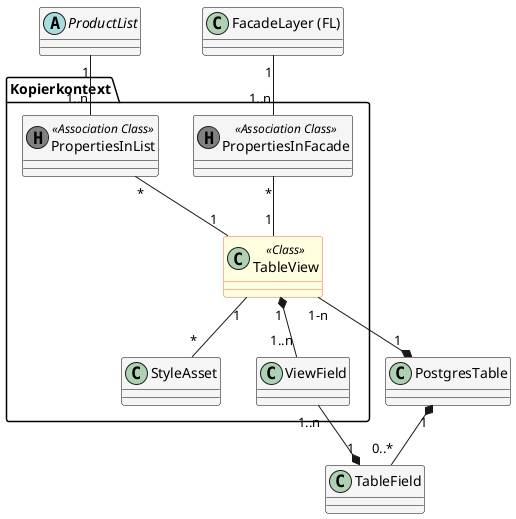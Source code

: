 @startuml

skinparam class {
  BorderColor Black
  BackgroundColor WhiteSmoke
  BackgroundColor<<Class>> LightYellow
  BorderColor<<Class>> Tomato
}

abstract class "ProductList" as pl
class "FacadeLayer (FL)" as fl
class "PostgresTable" as pt
class "TableField" as tf

package Kopierkontext {

    class "PropertiesInFacade" as pif << (H, grey) Association Class >>
    class "PropertiesInList" as pil << (H, grey) Association Class >>

    class "StyleAsset" as sta
    class "TableView" as tv <<Class>>
    class "ViewField" as vf

    tv "1" *-- "1..n" vf
    tv "1" -- "*" sta
    pil "*" -- "1" tv
    pif "*" -- "1" tv
}

pl "1" -- "1..n" pil
fl "1" -- "1..n" pif
tv "1-n" --* "1" pt
pt "1" *-- "0..*" tf
vf "1..n" --* "1" tf
@enduml